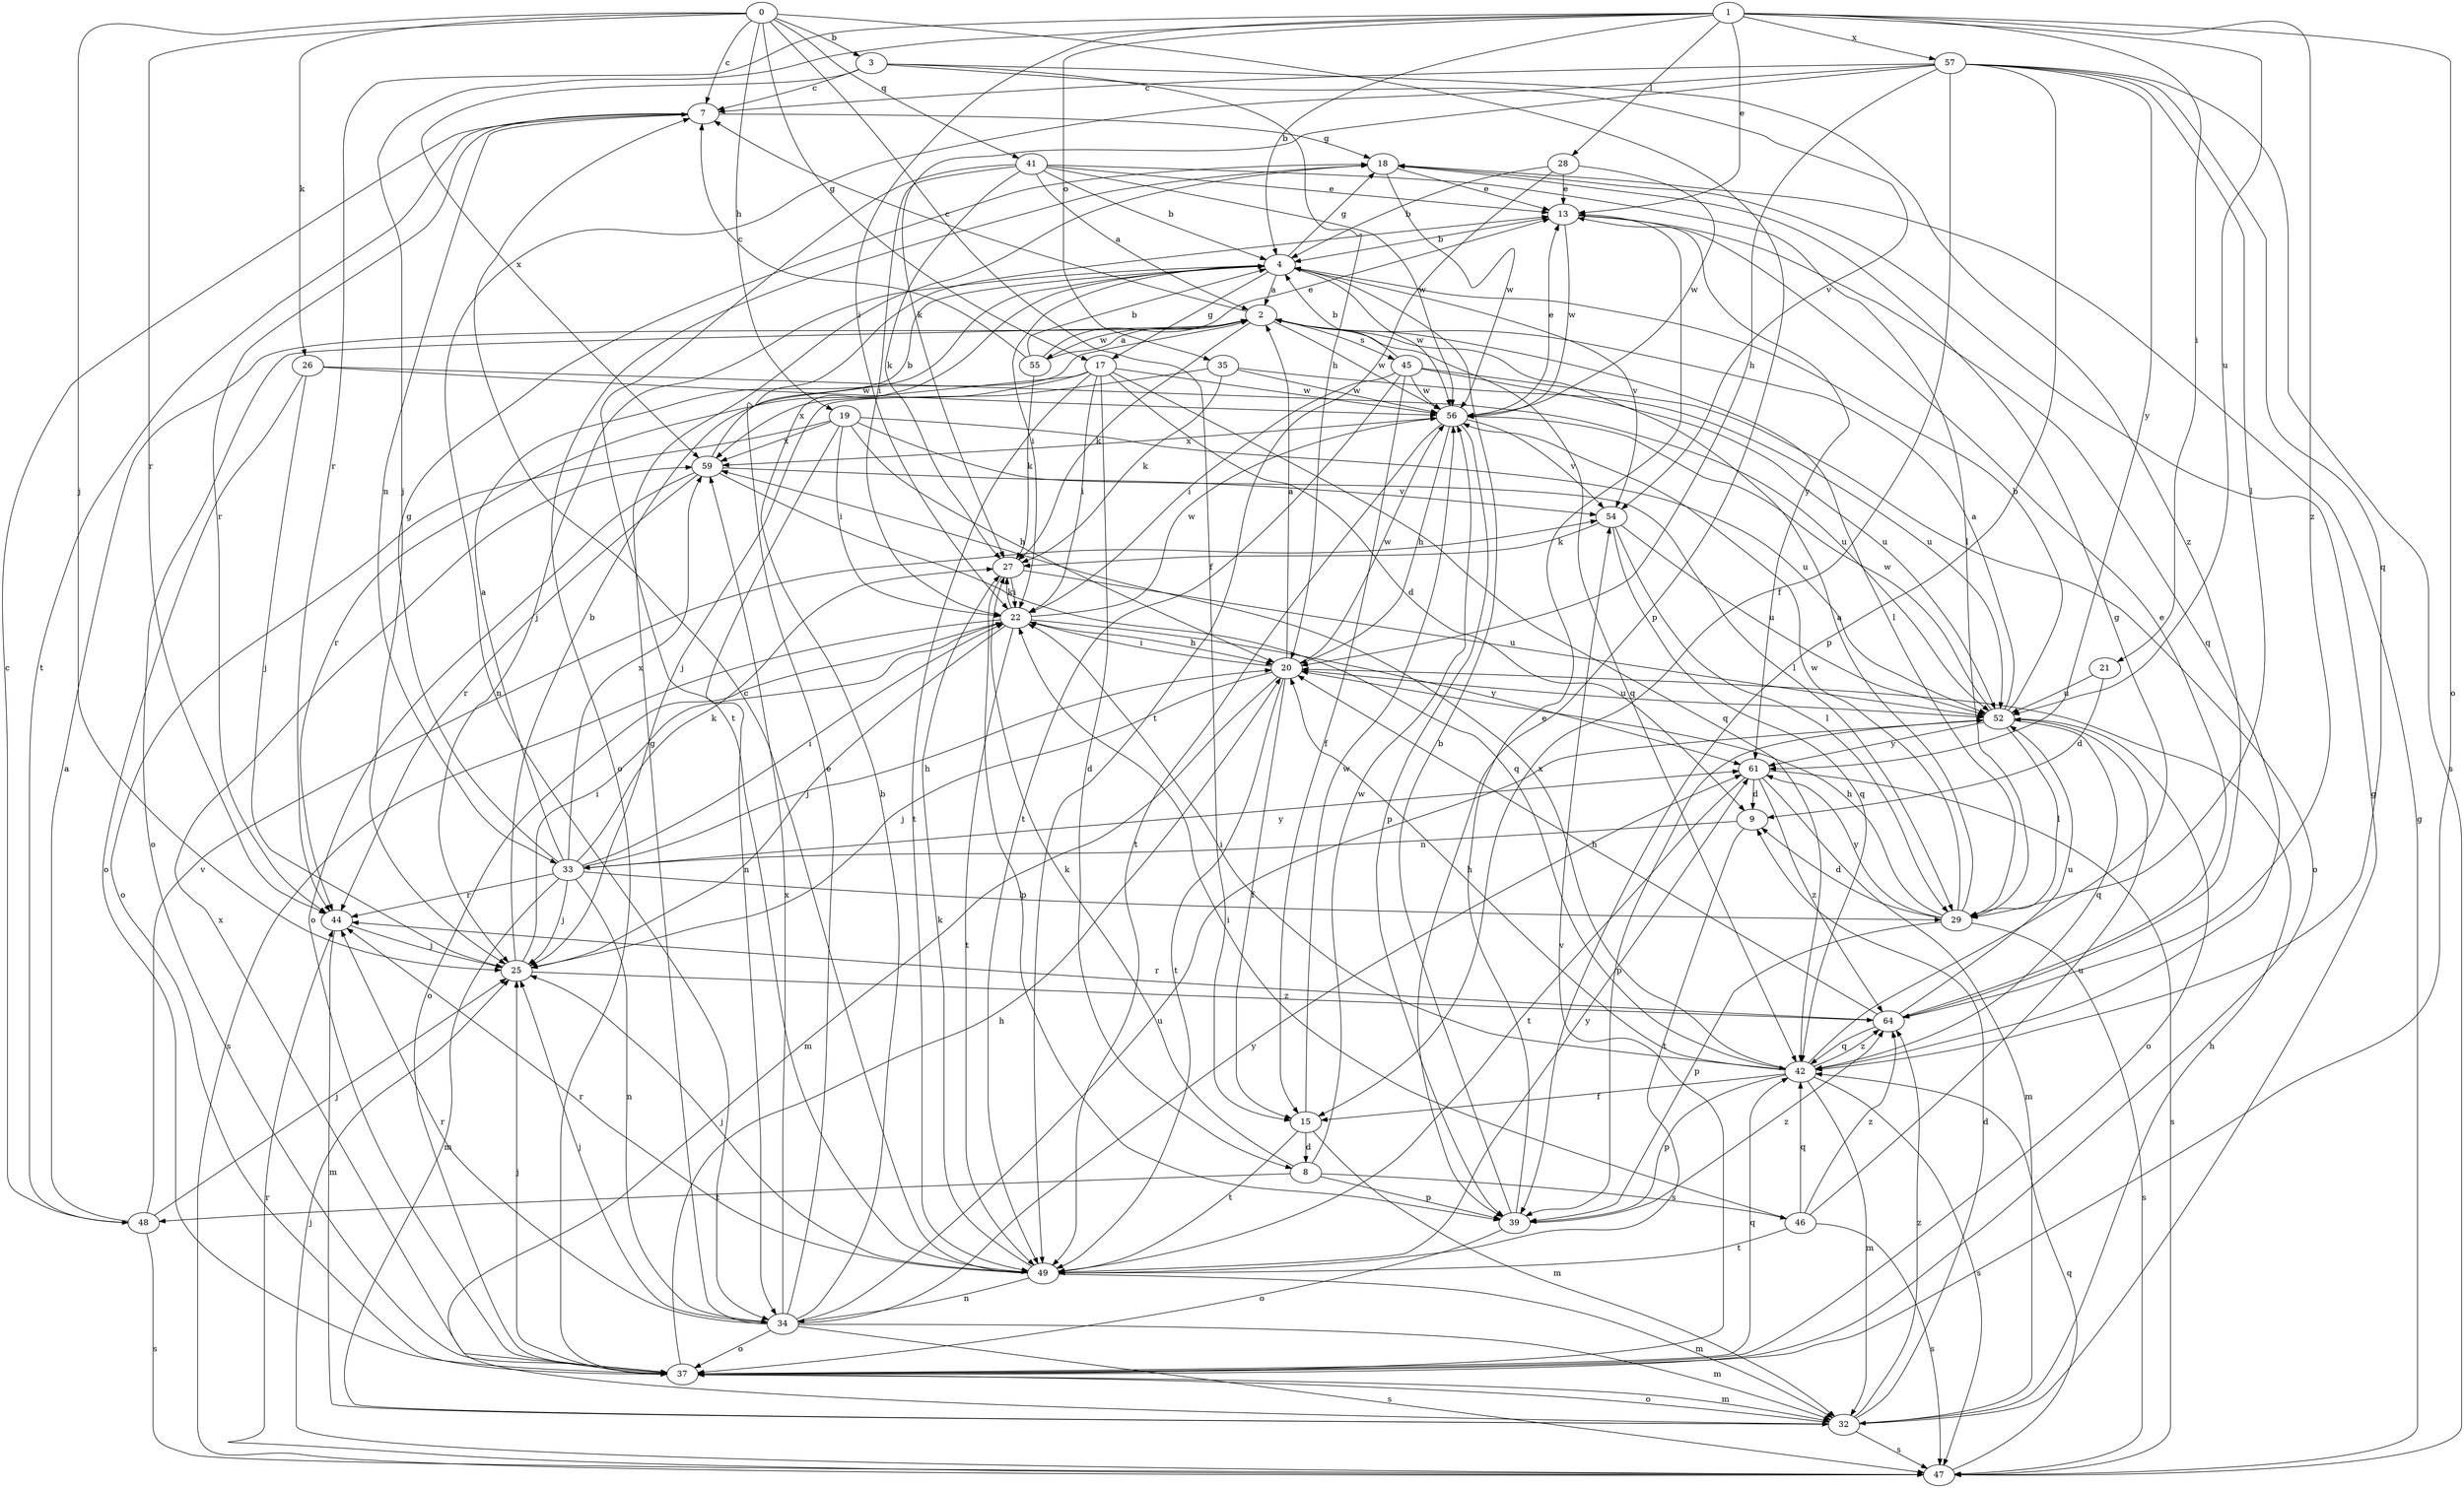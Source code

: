 strict digraph  {
0;
1;
2;
3;
4;
7;
8;
9;
13;
15;
17;
18;
19;
20;
21;
22;
25;
26;
27;
28;
29;
32;
33;
34;
35;
37;
39;
41;
42;
44;
45;
46;
47;
48;
49;
52;
54;
55;
56;
57;
59;
61;
64;
0 -> 3  [label=b];
0 -> 7  [label=c];
0 -> 15  [label=f];
0 -> 17  [label=g];
0 -> 19  [label=h];
0 -> 25  [label=j];
0 -> 26  [label=k];
0 -> 39  [label=p];
0 -> 41  [label=q];
0 -> 44  [label=r];
1 -> 4  [label=b];
1 -> 13  [label=e];
1 -> 21  [label=i];
1 -> 22  [label=i];
1 -> 25  [label=j];
1 -> 28  [label=l];
1 -> 35  [label=o];
1 -> 37  [label=o];
1 -> 44  [label=r];
1 -> 52  [label=u];
1 -> 57  [label=x];
1 -> 64  [label=z];
2 -> 7  [label=c];
2 -> 27  [label=k];
2 -> 29  [label=l];
2 -> 37  [label=o];
2 -> 42  [label=q];
2 -> 45  [label=s];
2 -> 55  [label=w];
2 -> 56  [label=w];
3 -> 7  [label=c];
3 -> 20  [label=h];
3 -> 54  [label=v];
3 -> 59  [label=x];
3 -> 64  [label=z];
4 -> 2  [label=a];
4 -> 17  [label=g];
4 -> 18  [label=g];
4 -> 22  [label=i];
4 -> 25  [label=j];
4 -> 54  [label=v];
4 -> 56  [label=w];
7 -> 18  [label=g];
7 -> 33  [label=n];
7 -> 44  [label=r];
7 -> 48  [label=t];
8 -> 27  [label=k];
8 -> 39  [label=p];
8 -> 46  [label=s];
8 -> 48  [label=t];
8 -> 56  [label=w];
9 -> 33  [label=n];
9 -> 49  [label=t];
13 -> 4  [label=b];
13 -> 42  [label=q];
13 -> 56  [label=w];
13 -> 61  [label=y];
15 -> 8  [label=d];
15 -> 32  [label=m];
15 -> 49  [label=t];
15 -> 56  [label=w];
17 -> 8  [label=d];
17 -> 9  [label=d];
17 -> 22  [label=i];
17 -> 42  [label=q];
17 -> 44  [label=r];
17 -> 49  [label=t];
17 -> 56  [label=w];
17 -> 59  [label=x];
18 -> 13  [label=e];
18 -> 37  [label=o];
18 -> 56  [label=w];
19 -> 20  [label=h];
19 -> 22  [label=i];
19 -> 29  [label=l];
19 -> 34  [label=n];
19 -> 37  [label=o];
19 -> 52  [label=u];
19 -> 59  [label=x];
20 -> 2  [label=a];
20 -> 15  [label=f];
20 -> 22  [label=i];
20 -> 25  [label=j];
20 -> 32  [label=m];
20 -> 49  [label=t];
20 -> 52  [label=u];
20 -> 56  [label=w];
21 -> 9  [label=d];
21 -> 52  [label=u];
22 -> 20  [label=h];
22 -> 25  [label=j];
22 -> 27  [label=k];
22 -> 37  [label=o];
22 -> 47  [label=s];
22 -> 49  [label=t];
22 -> 56  [label=w];
22 -> 61  [label=y];
25 -> 4  [label=b];
25 -> 22  [label=i];
25 -> 64  [label=z];
26 -> 25  [label=j];
26 -> 37  [label=o];
26 -> 52  [label=u];
26 -> 56  [label=w];
27 -> 22  [label=i];
27 -> 39  [label=p];
27 -> 52  [label=u];
28 -> 4  [label=b];
28 -> 13  [label=e];
28 -> 49  [label=t];
28 -> 56  [label=w];
29 -> 2  [label=a];
29 -> 9  [label=d];
29 -> 20  [label=h];
29 -> 39  [label=p];
29 -> 47  [label=s];
29 -> 56  [label=w];
29 -> 61  [label=y];
32 -> 9  [label=d];
32 -> 18  [label=g];
32 -> 20  [label=h];
32 -> 37  [label=o];
32 -> 47  [label=s];
32 -> 64  [label=z];
33 -> 2  [label=a];
33 -> 18  [label=g];
33 -> 20  [label=h];
33 -> 22  [label=i];
33 -> 25  [label=j];
33 -> 27  [label=k];
33 -> 29  [label=l];
33 -> 32  [label=m];
33 -> 34  [label=n];
33 -> 44  [label=r];
33 -> 59  [label=x];
33 -> 61  [label=y];
34 -> 4  [label=b];
34 -> 13  [label=e];
34 -> 18  [label=g];
34 -> 25  [label=j];
34 -> 32  [label=m];
34 -> 37  [label=o];
34 -> 44  [label=r];
34 -> 47  [label=s];
34 -> 52  [label=u];
34 -> 59  [label=x];
34 -> 61  [label=y];
35 -> 25  [label=j];
35 -> 27  [label=k];
35 -> 52  [label=u];
35 -> 56  [label=w];
37 -> 20  [label=h];
37 -> 25  [label=j];
37 -> 32  [label=m];
37 -> 42  [label=q];
37 -> 54  [label=v];
37 -> 59  [label=x];
39 -> 4  [label=b];
39 -> 13  [label=e];
39 -> 37  [label=o];
39 -> 64  [label=z];
41 -> 2  [label=a];
41 -> 4  [label=b];
41 -> 13  [label=e];
41 -> 22  [label=i];
41 -> 27  [label=k];
41 -> 29  [label=l];
41 -> 49  [label=t];
41 -> 56  [label=w];
42 -> 15  [label=f];
42 -> 18  [label=g];
42 -> 20  [label=h];
42 -> 22  [label=i];
42 -> 32  [label=m];
42 -> 39  [label=p];
42 -> 47  [label=s];
42 -> 59  [label=x];
42 -> 64  [label=z];
44 -> 25  [label=j];
44 -> 32  [label=m];
45 -> 4  [label=b];
45 -> 15  [label=f];
45 -> 22  [label=i];
45 -> 37  [label=o];
45 -> 49  [label=t];
45 -> 52  [label=u];
45 -> 56  [label=w];
46 -> 22  [label=i];
46 -> 42  [label=q];
46 -> 47  [label=s];
46 -> 49  [label=t];
46 -> 52  [label=u];
46 -> 64  [label=z];
47 -> 18  [label=g];
47 -> 25  [label=j];
47 -> 42  [label=q];
47 -> 44  [label=r];
48 -> 2  [label=a];
48 -> 7  [label=c];
48 -> 25  [label=j];
48 -> 47  [label=s];
48 -> 54  [label=v];
49 -> 7  [label=c];
49 -> 25  [label=j];
49 -> 27  [label=k];
49 -> 32  [label=m];
49 -> 34  [label=n];
49 -> 44  [label=r];
49 -> 61  [label=y];
52 -> 2  [label=a];
52 -> 4  [label=b];
52 -> 29  [label=l];
52 -> 37  [label=o];
52 -> 39  [label=p];
52 -> 42  [label=q];
52 -> 56  [label=w];
52 -> 61  [label=y];
54 -> 27  [label=k];
54 -> 29  [label=l];
54 -> 42  [label=q];
54 -> 52  [label=u];
55 -> 2  [label=a];
55 -> 4  [label=b];
55 -> 7  [label=c];
55 -> 13  [label=e];
55 -> 27  [label=k];
56 -> 13  [label=e];
56 -> 20  [label=h];
56 -> 39  [label=p];
56 -> 49  [label=t];
56 -> 54  [label=v];
56 -> 59  [label=x];
57 -> 7  [label=c];
57 -> 15  [label=f];
57 -> 20  [label=h];
57 -> 27  [label=k];
57 -> 29  [label=l];
57 -> 34  [label=n];
57 -> 39  [label=p];
57 -> 42  [label=q];
57 -> 47  [label=s];
57 -> 61  [label=y];
59 -> 4  [label=b];
59 -> 37  [label=o];
59 -> 42  [label=q];
59 -> 44  [label=r];
59 -> 54  [label=v];
61 -> 9  [label=d];
61 -> 32  [label=m];
61 -> 47  [label=s];
61 -> 49  [label=t];
61 -> 64  [label=z];
64 -> 13  [label=e];
64 -> 20  [label=h];
64 -> 42  [label=q];
64 -> 44  [label=r];
64 -> 52  [label=u];
}
